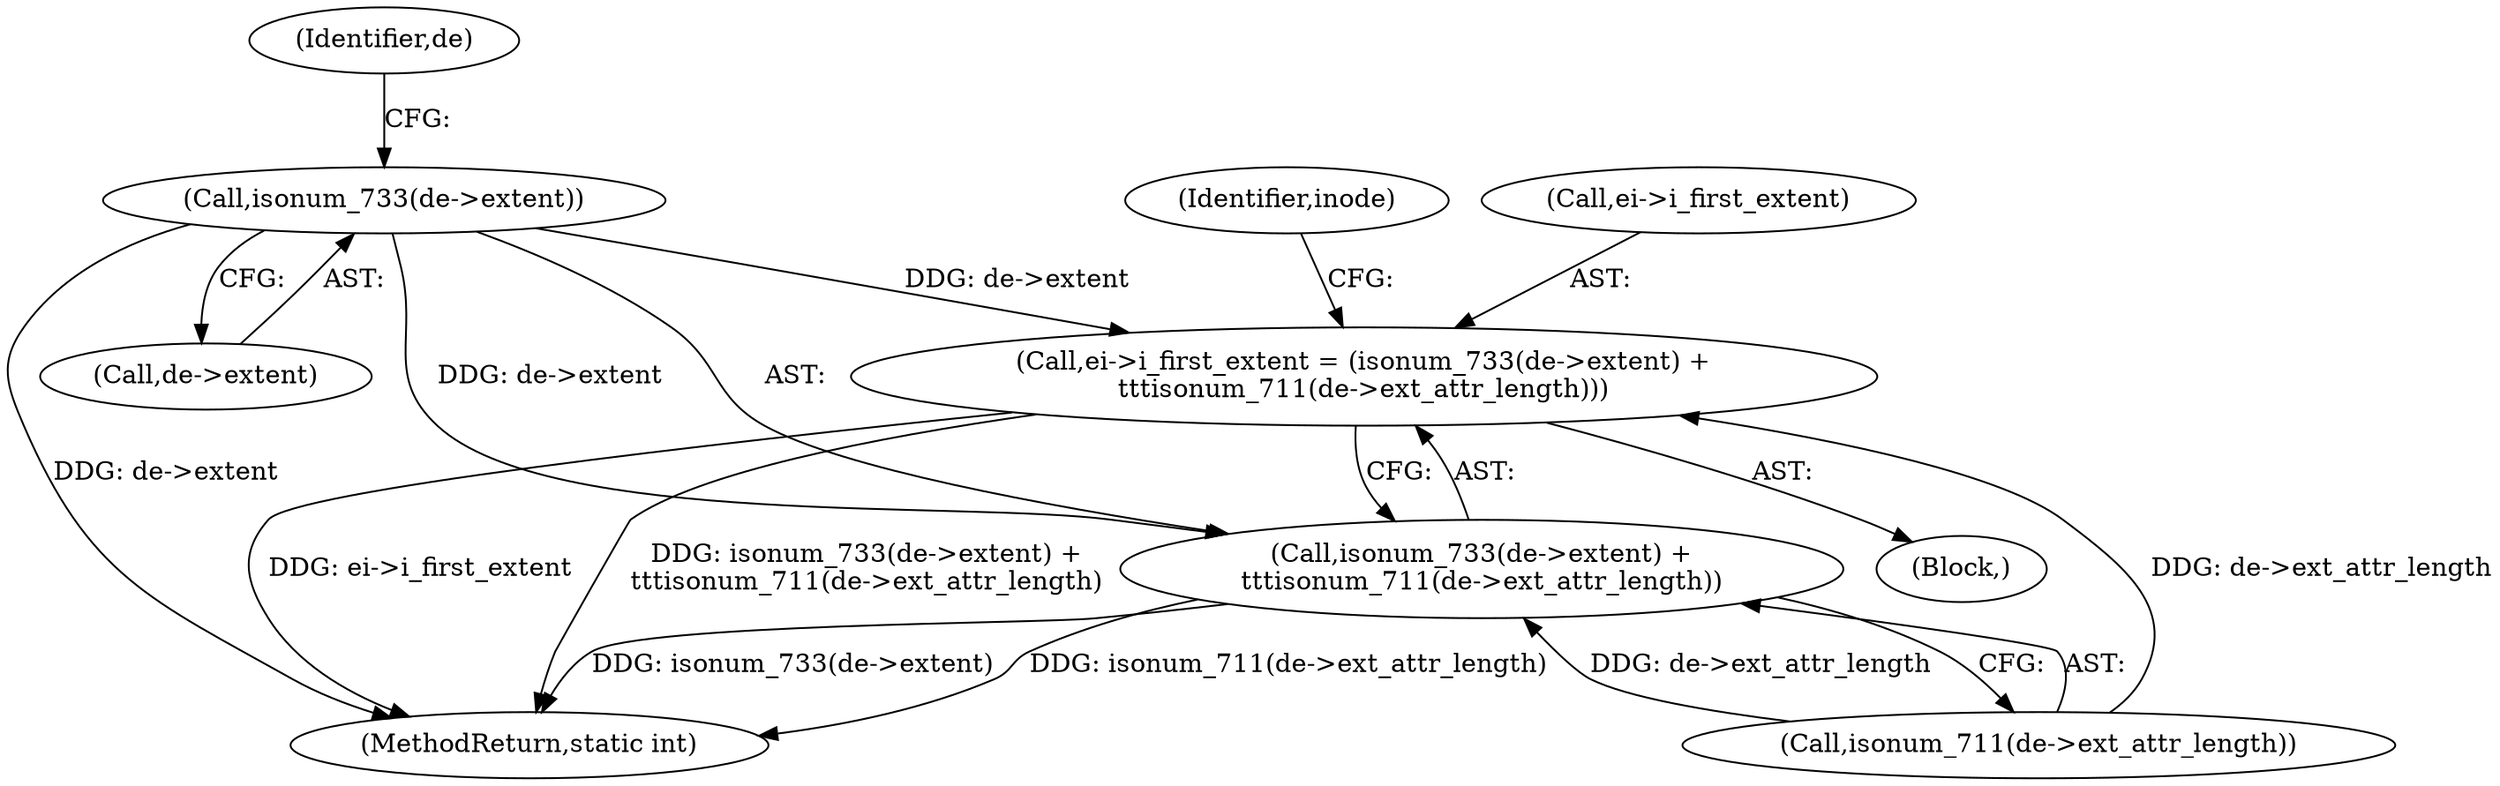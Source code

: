 digraph "0_linux_410dd3cf4c9b36f27ed4542ee18b1af5e68645a4_0@pointer" {
"1000528" [label="(Call,isonum_733(de->extent))"];
"1000523" [label="(Call,ei->i_first_extent = (isonum_733(de->extent) +\n\t\t\tisonum_711(de->ext_attr_length)))"];
"1000527" [label="(Call,isonum_733(de->extent) +\n\t\t\tisonum_711(de->ext_attr_length))"];
"1000538" [label="(Identifier,inode)"];
"1000529" [label="(Call,de->extent)"];
"1000523" [label="(Call,ei->i_first_extent = (isonum_733(de->extent) +\n\t\t\tisonum_711(de->ext_attr_length)))"];
"1000725" [label="(MethodReturn,static int)"];
"1000524" [label="(Call,ei->i_first_extent)"];
"1000534" [label="(Identifier,de)"];
"1000527" [label="(Call,isonum_733(de->extent) +\n\t\t\tisonum_711(de->ext_attr_length))"];
"1000532" [label="(Call,isonum_711(de->ext_attr_length))"];
"1000528" [label="(Call,isonum_733(de->extent))"];
"1000114" [label="(Block,)"];
"1000528" -> "1000527"  [label="AST: "];
"1000528" -> "1000529"  [label="CFG: "];
"1000529" -> "1000528"  [label="AST: "];
"1000534" -> "1000528"  [label="CFG: "];
"1000528" -> "1000725"  [label="DDG: de->extent"];
"1000528" -> "1000523"  [label="DDG: de->extent"];
"1000528" -> "1000527"  [label="DDG: de->extent"];
"1000523" -> "1000114"  [label="AST: "];
"1000523" -> "1000527"  [label="CFG: "];
"1000524" -> "1000523"  [label="AST: "];
"1000527" -> "1000523"  [label="AST: "];
"1000538" -> "1000523"  [label="CFG: "];
"1000523" -> "1000725"  [label="DDG: ei->i_first_extent"];
"1000523" -> "1000725"  [label="DDG: isonum_733(de->extent) +\n\t\t\tisonum_711(de->ext_attr_length)"];
"1000532" -> "1000523"  [label="DDG: de->ext_attr_length"];
"1000527" -> "1000532"  [label="CFG: "];
"1000532" -> "1000527"  [label="AST: "];
"1000527" -> "1000725"  [label="DDG: isonum_733(de->extent)"];
"1000527" -> "1000725"  [label="DDG: isonum_711(de->ext_attr_length)"];
"1000532" -> "1000527"  [label="DDG: de->ext_attr_length"];
}
